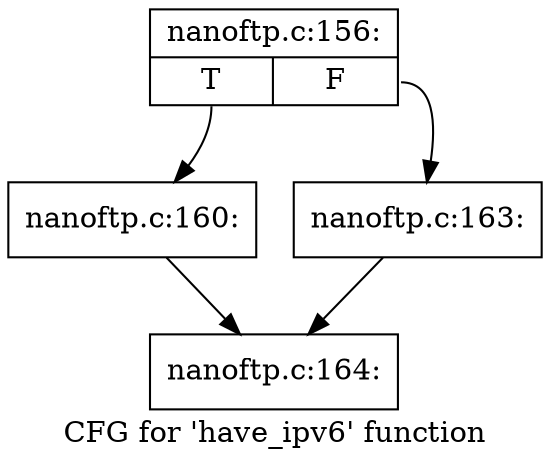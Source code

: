digraph "CFG for 'have_ipv6' function" {
	label="CFG for 'have_ipv6' function";

	Node0x3e388d0 [shape=record,label="{nanoftp.c:156:|{<s0>T|<s1>F}}"];
	Node0x3e388d0:s0 -> Node0x3e45500;
	Node0x3e388d0:s1 -> Node0x3e45550;
	Node0x3e45500 [shape=record,label="{nanoftp.c:160:}"];
	Node0x3e45500 -> Node0x3e49b40;
	Node0x3e45550 [shape=record,label="{nanoftp.c:163:}"];
	Node0x3e45550 -> Node0x3e49b40;
	Node0x3e49b40 [shape=record,label="{nanoftp.c:164:}"];
}
